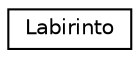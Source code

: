 digraph "Graphical Class Hierarchy"
{
 // LATEX_PDF_SIZE
  edge [fontname="Helvetica",fontsize="10",labelfontname="Helvetica",labelfontsize="10"];
  node [fontname="Helvetica",fontsize="10",shape=record];
  rankdir="LR";
  Node0 [label="Labirinto",height=0.2,width=0.4,color="black", fillcolor="white", style="filled",URL="$classLabirinto.html",tooltip=" "];
}
